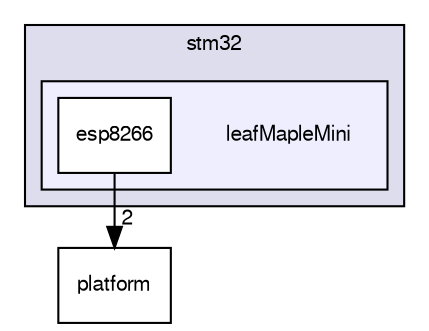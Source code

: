 digraph "/var/lib/jenkins/workspace/kaa_stable/client/client-multi/client-c/src/kaa/platform-impl/stm32/leafMapleMini" {
  bgcolor=transparent;
  compound=true
  node [ fontsize="10", fontname="FreeSans"];
  edge [ labelfontsize="10", labelfontname="FreeSans"];
  subgraph clusterdir_bc5fe47fb73b07df470a7178fc17d2f3 {
    graph [ bgcolor="#ddddee", pencolor="black", label="stm32" fontname="FreeSans", fontsize="10", URL="dir_bc5fe47fb73b07df470a7178fc17d2f3.html"]
  subgraph clusterdir_48b936f6bd7648c40a48c5d065821250 {
    graph [ bgcolor="#eeeeff", pencolor="black", label="" URL="dir_48b936f6bd7648c40a48c5d065821250.html"];
    dir_48b936f6bd7648c40a48c5d065821250 [shape=plaintext label="leafMapleMini"];
    dir_80f3b67ff834a1708fd7f404f995bf46 [shape=box label="esp8266" color="black" fillcolor="white" style="filled" URL="dir_80f3b67ff834a1708fd7f404f995bf46.html"];
  }
  }
  dir_e23d472d76342075ad9c73af932db45b [shape=box label="platform" URL="dir_e23d472d76342075ad9c73af932db45b.html"];
  dir_80f3b67ff834a1708fd7f404f995bf46->dir_e23d472d76342075ad9c73af932db45b [headlabel="2", labeldistance=1.5 headhref="dir_000023_000012.html"];
}
